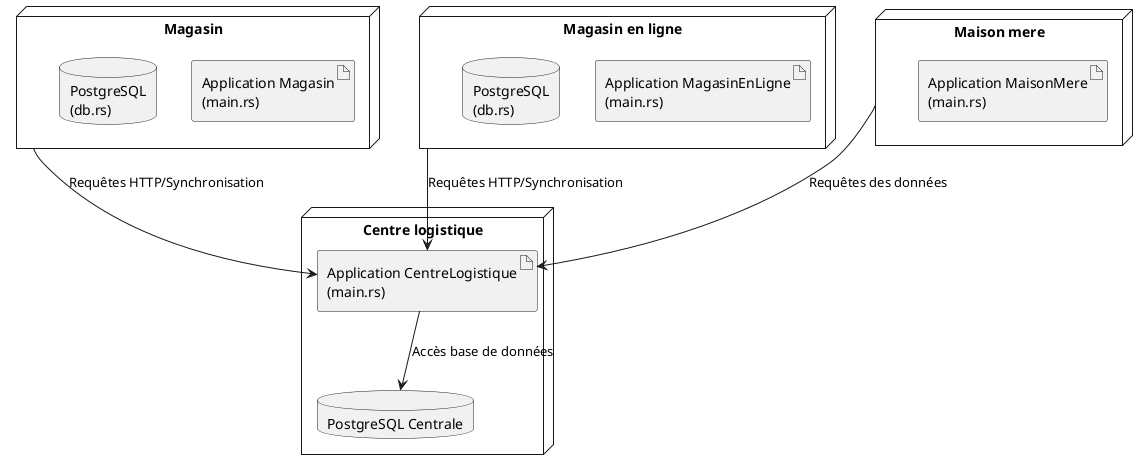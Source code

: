 @startuml
node "Magasin" as Magasin {
  artifact "Application Magasin\n(main.rs)" as AppMagasin
  database "PostgreSQL\n(db.rs)" as DbMagasin
}
node "Magasin en ligne" as MagasinEnLigne {
  artifact "Application MagasinEnLigne\n(main.rs)" as AppMagasinEnLigne
  database "PostgreSQL\n(db.rs)" as DbMagasinEnLigne
}
node "Maison mere" as MaisonMere {
  artifact "Application MaisonMere\n(main.rs)" as AppMaisonMere
}

node "Centre logistique" as Server {
  database "PostgreSQL Centrale" as PostgresCentral
  artifact "Application CentreLogistique\n(main.rs)" as AppCentreLogistique
}

Magasin --> AppCentreLogistique : Requêtes HTTP/Synchronisation
MagasinEnLigne --> AppCentreLogistique : Requêtes HTTP/Synchronisation
MaisonMere --> AppCentreLogistique : Requêtes des données
AppCentreLogistique --> PostgresCentral : Accès base de données
@enduml
